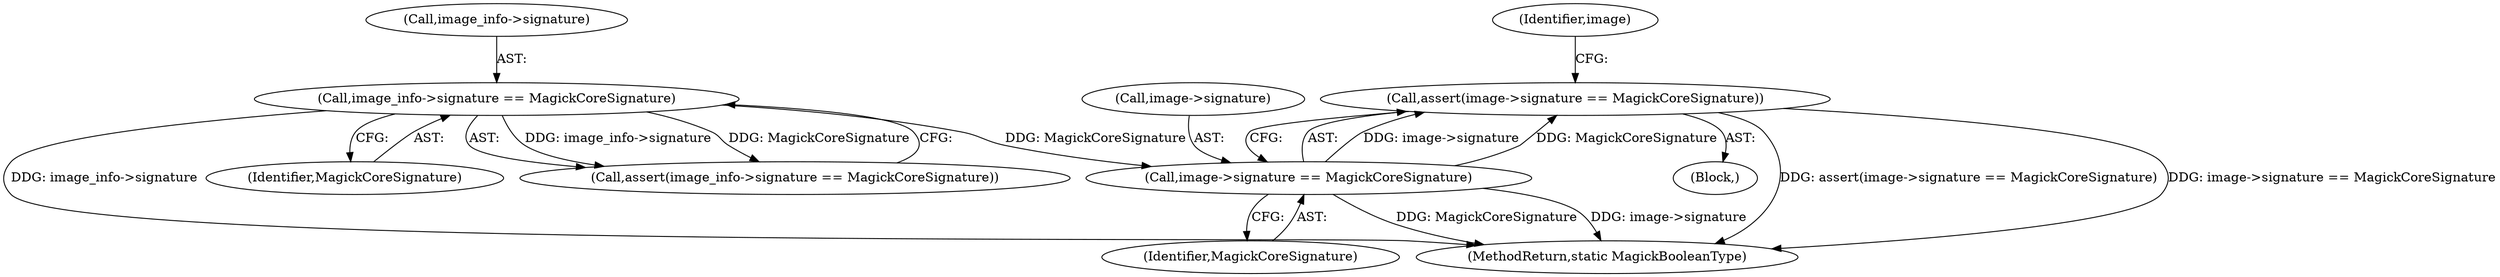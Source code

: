 digraph "0_ImageMagick6_3c53413eb544cc567309b4c86485eae43e956112@API" {
"1000159" [label="(Call,assert(image->signature == MagickCoreSignature))"];
"1000160" [label="(Call,image->signature == MagickCoreSignature)"];
"1000148" [label="(Call,image_info->signature == MagickCoreSignature)"];
"1000168" [label="(Identifier,image)"];
"1000149" [label="(Call,image_info->signature)"];
"1000120" [label="(Block,)"];
"1002948" [label="(MethodReturn,static MagickBooleanType)"];
"1000164" [label="(Identifier,MagickCoreSignature)"];
"1000161" [label="(Call,image->signature)"];
"1000152" [label="(Identifier,MagickCoreSignature)"];
"1000160" [label="(Call,image->signature == MagickCoreSignature)"];
"1000159" [label="(Call,assert(image->signature == MagickCoreSignature))"];
"1000148" [label="(Call,image_info->signature == MagickCoreSignature)"];
"1000147" [label="(Call,assert(image_info->signature == MagickCoreSignature))"];
"1000159" -> "1000120"  [label="AST: "];
"1000159" -> "1000160"  [label="CFG: "];
"1000160" -> "1000159"  [label="AST: "];
"1000168" -> "1000159"  [label="CFG: "];
"1000159" -> "1002948"  [label="DDG: assert(image->signature == MagickCoreSignature)"];
"1000159" -> "1002948"  [label="DDG: image->signature == MagickCoreSignature"];
"1000160" -> "1000159"  [label="DDG: image->signature"];
"1000160" -> "1000159"  [label="DDG: MagickCoreSignature"];
"1000160" -> "1000164"  [label="CFG: "];
"1000161" -> "1000160"  [label="AST: "];
"1000164" -> "1000160"  [label="AST: "];
"1000160" -> "1002948"  [label="DDG: MagickCoreSignature"];
"1000160" -> "1002948"  [label="DDG: image->signature"];
"1000148" -> "1000160"  [label="DDG: MagickCoreSignature"];
"1000148" -> "1000147"  [label="AST: "];
"1000148" -> "1000152"  [label="CFG: "];
"1000149" -> "1000148"  [label="AST: "];
"1000152" -> "1000148"  [label="AST: "];
"1000147" -> "1000148"  [label="CFG: "];
"1000148" -> "1002948"  [label="DDG: image_info->signature"];
"1000148" -> "1000147"  [label="DDG: image_info->signature"];
"1000148" -> "1000147"  [label="DDG: MagickCoreSignature"];
}

